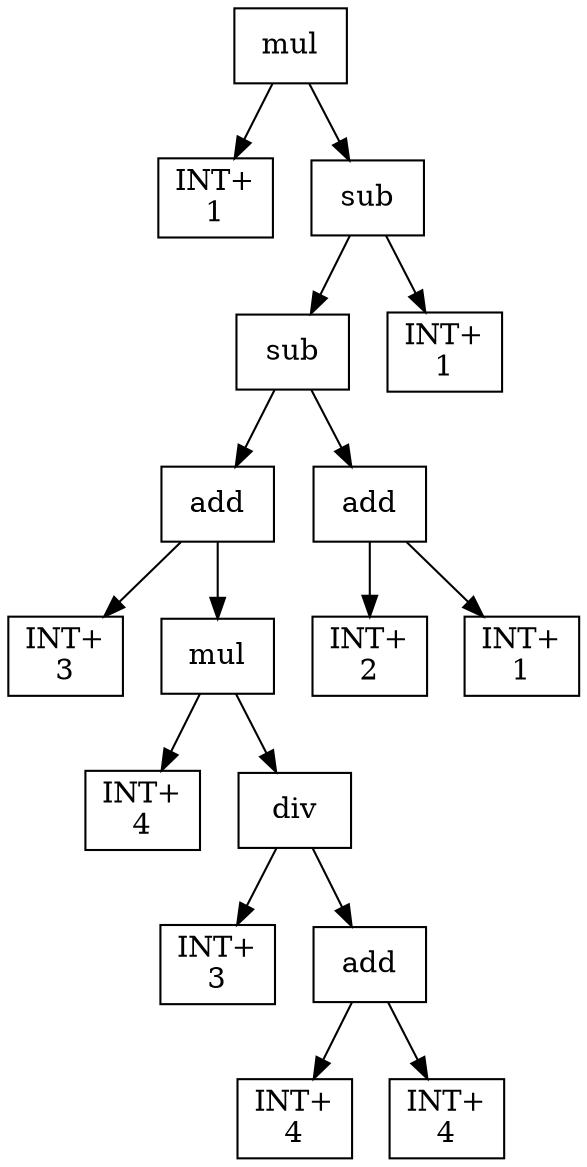 digraph expr {
  node [shape=box];
  n1 [label="mul"];
  n2 [label="INT+\n1"];
  n3 [label="sub"];
  n4 [label="sub"];
  n5 [label="add"];
  n6 [label="INT+\n3"];
  n7 [label="mul"];
  n8 [label="INT+\n4"];
  n9 [label="div"];
  n10 [label="INT+\n3"];
  n11 [label="add"];
  n12 [label="INT+\n4"];
  n13 [label="INT+\n4"];
  n11 -> n12;
  n11 -> n13;
  n9 -> n10;
  n9 -> n11;
  n7 -> n8;
  n7 -> n9;
  n5 -> n6;
  n5 -> n7;
  n14 [label="add"];
  n15 [label="INT+\n2"];
  n16 [label="INT+\n1"];
  n14 -> n15;
  n14 -> n16;
  n4 -> n5;
  n4 -> n14;
  n17 [label="INT+\n1"];
  n3 -> n4;
  n3 -> n17;
  n1 -> n2;
  n1 -> n3;
}